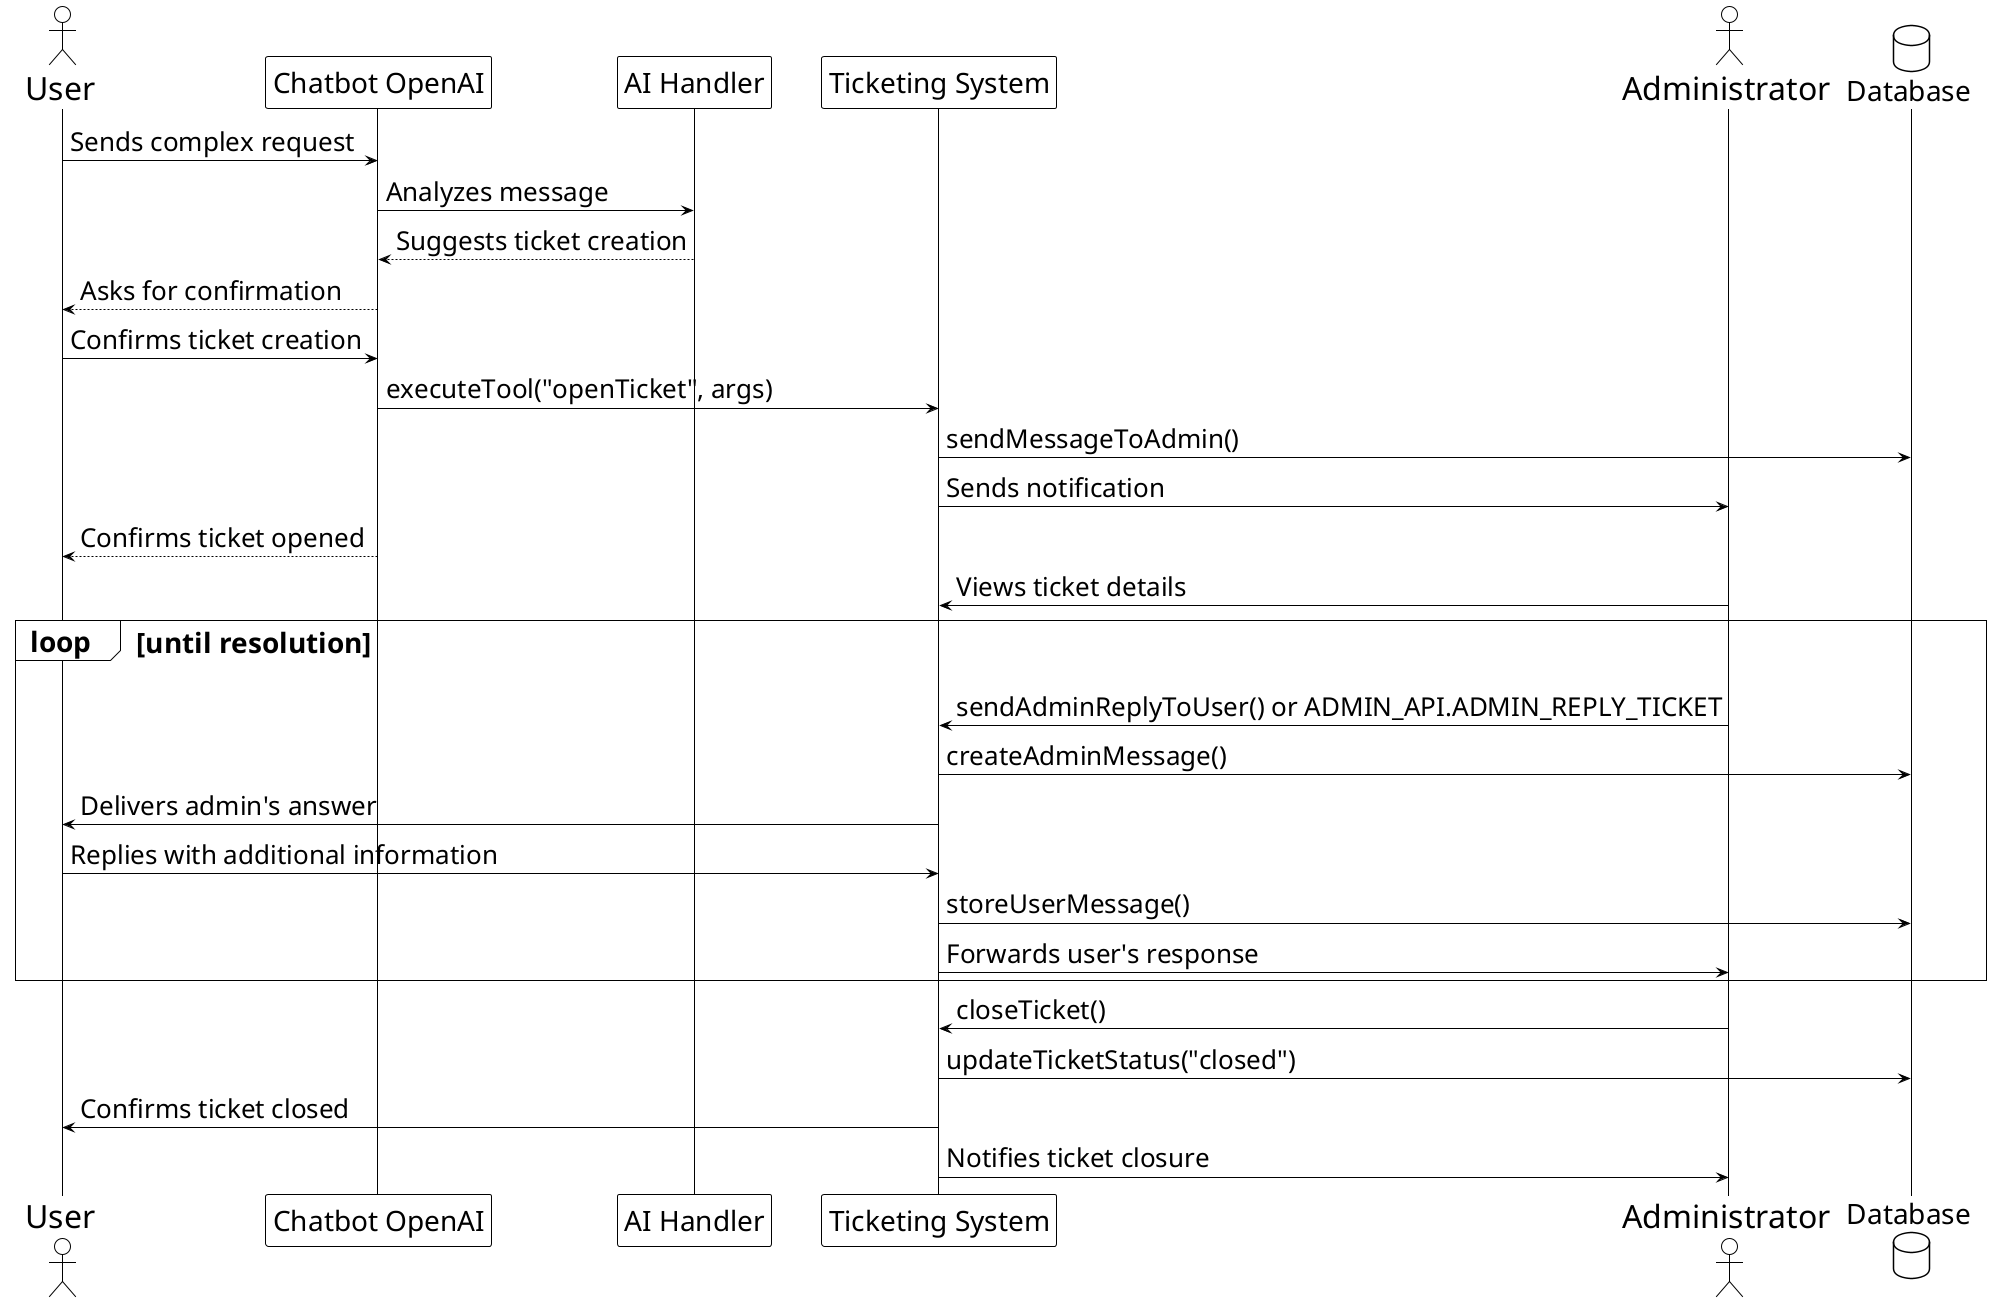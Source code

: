 @startuml Ticket Interaction Sequence Diagram
!theme plain
skinparam ParticipantPadding 20
skinparam BoxPadding 10

' Double the font size with skinparam settings
skinparam defaultFontSize 28
skinparam actorFontSize 32
skinparam participantFontSize 28
skinparam arrowFontSize 26
skinparam noteFontSize 24
skinparam boxFontSize 30
skinparam sequenceGroupFontSize 28
skinparam sequenceDividerFontSize 28
skinparam sequenceReferenceFontSize 28
skinparam sequenceBoxFontSize 28

actor "User" as User
participant "Chatbot OpenAI" as Bot
participant "AI Handler" as AIHandler
participant "Ticketing System" as TicketSystem
actor "Administrator" as Admin
database "Database" as DB

box "Phase 1: Detection & Creation" #LightBlue
  User -> Bot: Sends complex request
  Bot -> AIHandler: Analyzes message
  AIHandler --> Bot: Suggests ticket creation
  Bot --> User: Asks for confirmation
  User -> Bot: Confirms ticket creation
  
  Bot -> TicketSystem: executeTool("openTicket", args)
  TicketSystem -> DB: sendMessageToAdmin()
  TicketSystem -> Admin: Sends notification
  Bot --> User: Confirms ticket opened
  deactivate Bot
end box

box "Phase 2: Management & Response" #LightYellow
  Admin -> TicketSystem: Views ticket details
  
  loop until resolution
    Admin -> TicketSystem: sendAdminReplyToUser() or ADMIN_API.ADMIN_REPLY_TICKET
    TicketSystem -> DB: createAdminMessage()
    TicketSystem -> User: Delivers admin's answer
    
    User -> TicketSystem: Replies with additional information
    TicketSystem -> DB: storeUserMessage()
    TicketSystem -> Admin: Forwards user's response
  end
  
  Admin -> TicketSystem: closeTicket()
end box

box "Phase 3: Resolution & Closure" #LightGreen
  TicketSystem -> DB: updateTicketStatus("closed")
  TicketSystem -> User: Confirms ticket closed
  TicketSystem -> Admin: Notifies ticket closure
end box

@enduml

